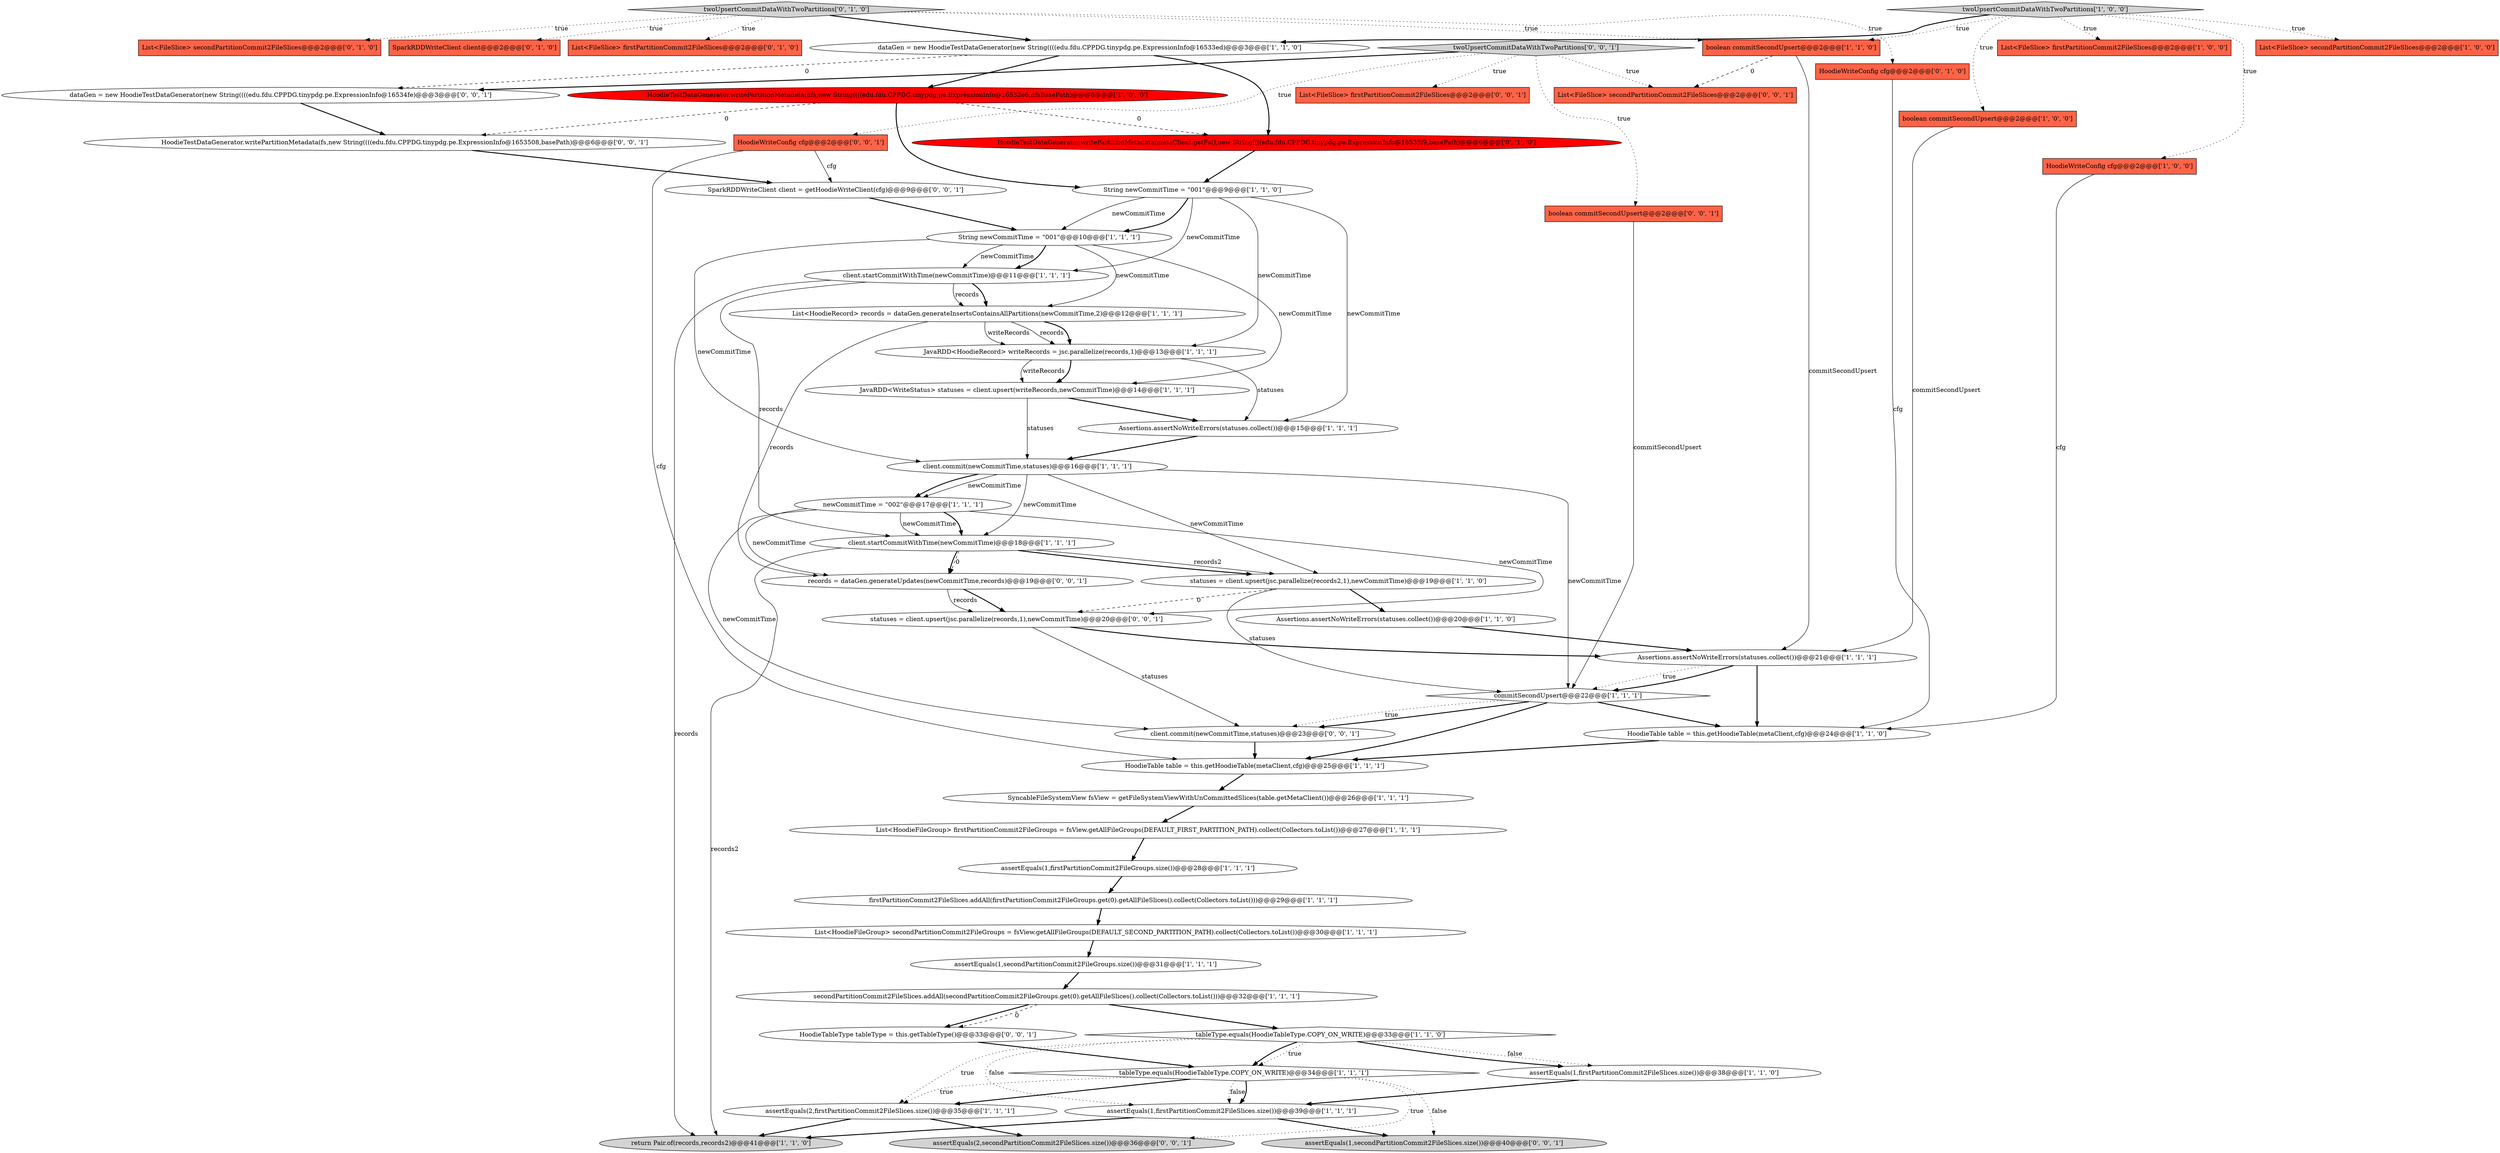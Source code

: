 digraph {
30 [style = filled, label = "client.commit(newCommitTime,statuses)@@@16@@@['1', '1', '1']", fillcolor = white, shape = ellipse image = "AAA0AAABBB1BBB"];
36 [style = filled, label = "JavaRDD<HoodieRecord> writeRecords = jsc.parallelize(records,1)@@@13@@@['1', '1', '1']", fillcolor = white, shape = ellipse image = "AAA0AAABBB1BBB"];
21 [style = filled, label = "Assertions.assertNoWriteErrors(statuses.collect())@@@20@@@['1', '1', '0']", fillcolor = white, shape = ellipse image = "AAA0AAABBB1BBB"];
40 [style = filled, label = "HoodieWriteConfig cfg@@@2@@@['0', '1', '0']", fillcolor = tomato, shape = box image = "AAA0AAABBB2BBB"];
47 [style = filled, label = "boolean commitSecondUpsert@@@2@@@['0', '0', '1']", fillcolor = tomato, shape = box image = "AAA0AAABBB3BBB"];
10 [style = filled, label = "List<HoodieRecord> records = dataGen.generateInsertsContainsAllPartitions(newCommitTime,2)@@@12@@@['1', '1', '1']", fillcolor = white, shape = ellipse image = "AAA0AAABBB1BBB"];
46 [style = filled, label = "HoodieTableType tableType = this.getTableType()@@@33@@@['0', '0', '1']", fillcolor = white, shape = ellipse image = "AAA0AAABBB3BBB"];
9 [style = filled, label = "List<FileSlice> firstPartitionCommit2FileSlices@@@2@@@['1', '0', '0']", fillcolor = tomato, shape = box image = "AAA0AAABBB1BBB"];
49 [style = filled, label = "assertEquals(1,secondPartitionCommit2FileSlices.size())@@@40@@@['0', '0', '1']", fillcolor = lightgray, shape = ellipse image = "AAA0AAABBB3BBB"];
54 [style = filled, label = "twoUpsertCommitDataWithTwoPartitions['0', '0', '1']", fillcolor = lightgray, shape = diamond image = "AAA0AAABBB3BBB"];
55 [style = filled, label = "List<FileSlice> secondPartitionCommit2FileSlices@@@2@@@['0', '0', '1']", fillcolor = tomato, shape = box image = "AAA0AAABBB3BBB"];
2 [style = filled, label = "assertEquals(1,firstPartitionCommit2FileSlices.size())@@@38@@@['1', '1', '0']", fillcolor = white, shape = ellipse image = "AAA0AAABBB1BBB"];
42 [style = filled, label = "twoUpsertCommitDataWithTwoPartitions['0', '1', '0']", fillcolor = lightgray, shape = diamond image = "AAA0AAABBB2BBB"];
17 [style = filled, label = "statuses = client.upsert(jsc.parallelize(records2,1),newCommitTime)@@@19@@@['1', '1', '0']", fillcolor = white, shape = ellipse image = "AAA0AAABBB1BBB"];
43 [style = filled, label = "statuses = client.upsert(jsc.parallelize(records,1),newCommitTime)@@@20@@@['0', '0', '1']", fillcolor = white, shape = ellipse image = "AAA0AAABBB3BBB"];
1 [style = filled, label = "Assertions.assertNoWriteErrors(statuses.collect())@@@15@@@['1', '1', '1']", fillcolor = white, shape = ellipse image = "AAA0AAABBB1BBB"];
51 [style = filled, label = "List<FileSlice> firstPartitionCommit2FileSlices@@@2@@@['0', '0', '1']", fillcolor = tomato, shape = box image = "AAA0AAABBB3BBB"];
16 [style = filled, label = "newCommitTime = \"002\"@@@17@@@['1', '1', '1']", fillcolor = white, shape = ellipse image = "AAA0AAABBB1BBB"];
14 [style = filled, label = "secondPartitionCommit2FileSlices.addAll(secondPartitionCommit2FileGroups.get(0).getAllFileSlices().collect(Collectors.toList()))@@@32@@@['1', '1', '1']", fillcolor = white, shape = ellipse image = "AAA0AAABBB1BBB"];
48 [style = filled, label = "SparkRDDWriteClient client = getHoodieWriteClient(cfg)@@@9@@@['0', '0', '1']", fillcolor = white, shape = ellipse image = "AAA0AAABBB3BBB"];
23 [style = filled, label = "firstPartitionCommit2FileSlices.addAll(firstPartitionCommit2FileGroups.get(0).getAllFileSlices().collect(Collectors.toList()))@@@29@@@['1', '1', '1']", fillcolor = white, shape = ellipse image = "AAA0AAABBB1BBB"];
37 [style = filled, label = "List<FileSlice> secondPartitionCommit2FileSlices@@@2@@@['0', '1', '0']", fillcolor = tomato, shape = box image = "AAA0AAABBB2BBB"];
6 [style = filled, label = "boolean commitSecondUpsert@@@2@@@['1', '0', '0']", fillcolor = tomato, shape = box image = "AAA0AAABBB1BBB"];
5 [style = filled, label = "List<HoodieFileGroup> secondPartitionCommit2FileGroups = fsView.getAllFileGroups(DEFAULT_SECOND_PARTITION_PATH).collect(Collectors.toList())@@@30@@@['1', '1', '1']", fillcolor = white, shape = ellipse image = "AAA0AAABBB1BBB"];
15 [style = filled, label = "client.startCommitWithTime(newCommitTime)@@@11@@@['1', '1', '1']", fillcolor = white, shape = ellipse image = "AAA0AAABBB1BBB"];
39 [style = filled, label = "SparkRDDWriteClient client@@@2@@@['0', '1', '0']", fillcolor = tomato, shape = box image = "AAA0AAABBB2BBB"];
29 [style = filled, label = "JavaRDD<WriteStatus> statuses = client.upsert(writeRecords,newCommitTime)@@@14@@@['1', '1', '1']", fillcolor = white, shape = ellipse image = "AAA0AAABBB1BBB"];
33 [style = filled, label = "assertEquals(2,firstPartitionCommit2FileSlices.size())@@@35@@@['1', '1', '1']", fillcolor = white, shape = ellipse image = "AAA0AAABBB1BBB"];
0 [style = filled, label = "assertEquals(1,secondPartitionCommit2FileGroups.size())@@@31@@@['1', '1', '1']", fillcolor = white, shape = ellipse image = "AAA0AAABBB1BBB"];
25 [style = filled, label = "assertEquals(1,firstPartitionCommit2FileSlices.size())@@@39@@@['1', '1', '1']", fillcolor = white, shape = ellipse image = "AAA0AAABBB1BBB"];
7 [style = filled, label = "tableType.equals(HoodieTableType.COPY_ON_WRITE)@@@34@@@['1', '1', '1']", fillcolor = white, shape = diamond image = "AAA0AAABBB1BBB"];
19 [style = filled, label = "HoodieWriteConfig cfg@@@2@@@['1', '0', '0']", fillcolor = tomato, shape = box image = "AAA0AAABBB1BBB"];
26 [style = filled, label = "commitSecondUpsert@@@22@@@['1', '1', '1']", fillcolor = white, shape = diamond image = "AAA0AAABBB1BBB"];
31 [style = filled, label = "Assertions.assertNoWriteErrors(statuses.collect())@@@21@@@['1', '1', '1']", fillcolor = white, shape = ellipse image = "AAA0AAABBB1BBB"];
56 [style = filled, label = "assertEquals(2,secondPartitionCommit2FileSlices.size())@@@36@@@['0', '0', '1']", fillcolor = lightgray, shape = ellipse image = "AAA0AAABBB3BBB"];
52 [style = filled, label = "HoodieWriteConfig cfg@@@2@@@['0', '0', '1']", fillcolor = tomato, shape = box image = "AAA0AAABBB3BBB"];
13 [style = filled, label = "List<HoodieFileGroup> firstPartitionCommit2FileGroups = fsView.getAllFileGroups(DEFAULT_FIRST_PARTITION_PATH).collect(Collectors.toList())@@@27@@@['1', '1', '1']", fillcolor = white, shape = ellipse image = "AAA0AAABBB1BBB"];
35 [style = filled, label = "client.startCommitWithTime(newCommitTime)@@@18@@@['1', '1', '1']", fillcolor = white, shape = ellipse image = "AAA0AAABBB1BBB"];
50 [style = filled, label = "HoodieTestDataGenerator.writePartitionMetadata(fs,new String((((edu.fdu.CPPDG.tinypdg.pe.ExpressionInfo@1653508,basePath)@@@6@@@['0', '0', '1']", fillcolor = white, shape = ellipse image = "AAA0AAABBB3BBB"];
22 [style = filled, label = "HoodieTable table = this.getHoodieTable(metaClient,cfg)@@@24@@@['1', '1', '0']", fillcolor = white, shape = ellipse image = "AAA0AAABBB1BBB"];
11 [style = filled, label = "List<FileSlice> secondPartitionCommit2FileSlices@@@2@@@['1', '0', '0']", fillcolor = tomato, shape = box image = "AAA0AAABBB1BBB"];
28 [style = filled, label = "String newCommitTime = \"001\"@@@10@@@['1', '1', '1']", fillcolor = white, shape = ellipse image = "AAA0AAABBB1BBB"];
3 [style = filled, label = "assertEquals(1,firstPartitionCommit2FileGroups.size())@@@28@@@['1', '1', '1']", fillcolor = white, shape = ellipse image = "AAA0AAABBB1BBB"];
18 [style = filled, label = "String newCommitTime = \"001\"@@@9@@@['1', '1', '0']", fillcolor = white, shape = ellipse image = "AAA0AAABBB1BBB"];
8 [style = filled, label = "dataGen = new HoodieTestDataGenerator(new String((((edu.fdu.CPPDG.tinypdg.pe.ExpressionInfo@16533ed)@@@3@@@['1', '1', '0']", fillcolor = white, shape = ellipse image = "AAA0AAABBB1BBB"];
12 [style = filled, label = "SyncableFileSystemView fsView = getFileSystemViewWithUnCommittedSlices(table.getMetaClient())@@@26@@@['1', '1', '1']", fillcolor = white, shape = ellipse image = "AAA0AAABBB1BBB"];
44 [style = filled, label = "dataGen = new HoodieTestDataGenerator(new String((((edu.fdu.CPPDG.tinypdg.pe.ExpressionInfo@16534fe)@@@3@@@['0', '0', '1']", fillcolor = white, shape = ellipse image = "AAA0AAABBB3BBB"];
32 [style = filled, label = "return Pair.of(records,records2)@@@41@@@['1', '1', '0']", fillcolor = lightgray, shape = ellipse image = "AAA0AAABBB1BBB"];
20 [style = filled, label = "HoodieTable table = this.getHoodieTable(metaClient,cfg)@@@25@@@['1', '1', '1']", fillcolor = white, shape = ellipse image = "AAA0AAABBB1BBB"];
45 [style = filled, label = "records = dataGen.generateUpdates(newCommitTime,records)@@@19@@@['0', '0', '1']", fillcolor = white, shape = ellipse image = "AAA0AAABBB3BBB"];
34 [style = filled, label = "tableType.equals(HoodieTableType.COPY_ON_WRITE)@@@33@@@['1', '1', '0']", fillcolor = white, shape = diamond image = "AAA0AAABBB1BBB"];
27 [style = filled, label = "HoodieTestDataGenerator.writePartitionMetadata(dfs,new String((((edu.fdu.CPPDG.tinypdg.pe.ExpressionInfo@16532e6,dfsBasePath)@@@6@@@['1', '0', '0']", fillcolor = red, shape = ellipse image = "AAA1AAABBB1BBB"];
24 [style = filled, label = "boolean commitSecondUpsert@@@2@@@['1', '1', '0']", fillcolor = tomato, shape = box image = "AAA0AAABBB1BBB"];
53 [style = filled, label = "client.commit(newCommitTime,statuses)@@@23@@@['0', '0', '1']", fillcolor = white, shape = ellipse image = "AAA0AAABBB3BBB"];
38 [style = filled, label = "HoodieTestDataGenerator.writePartitionMetadata(metaClient.getFs(),new String((((edu.fdu.CPPDG.tinypdg.pe.ExpressionInfo@16533f9,basePath)@@@6@@@['0', '1', '0']", fillcolor = red, shape = ellipse image = "AAA1AAABBB2BBB"];
41 [style = filled, label = "List<FileSlice> firstPartitionCommit2FileSlices@@@2@@@['0', '1', '0']", fillcolor = tomato, shape = box image = "AAA0AAABBB2BBB"];
4 [style = filled, label = "twoUpsertCommitDataWithTwoPartitions['1', '0', '0']", fillcolor = lightgray, shape = diamond image = "AAA0AAABBB1BBB"];
25->49 [style = bold, label=""];
27->38 [style = dashed, label="0"];
15->10 [style = bold, label=""];
16->43 [style = solid, label="newCommitTime"];
36->29 [style = bold, label=""];
7->25 [style = dotted, label="false"];
7->33 [style = dotted, label="true"];
36->1 [style = solid, label="statuses"];
1->30 [style = bold, label=""];
26->22 [style = bold, label=""];
10->36 [style = solid, label="writeRecords"];
54->52 [style = dotted, label="true"];
34->2 [style = dotted, label="false"];
54->51 [style = dotted, label="true"];
0->14 [style = bold, label=""];
21->31 [style = bold, label=""];
45->43 [style = bold, label=""];
5->0 [style = bold, label=""];
34->2 [style = bold, label=""];
14->46 [style = bold, label=""];
46->7 [style = bold, label=""];
15->35 [style = solid, label="records"];
24->31 [style = solid, label="commitSecondUpsert"];
35->45 [style = bold, label=""];
33->56 [style = bold, label=""];
4->8 [style = bold, label=""];
4->24 [style = dotted, label="true"];
52->20 [style = solid, label="cfg"];
29->1 [style = bold, label=""];
8->27 [style = bold, label=""];
2->25 [style = bold, label=""];
17->21 [style = bold, label=""];
18->28 [style = solid, label="newCommitTime"];
10->36 [style = solid, label="records"];
17->43 [style = dashed, label="0"];
53->20 [style = bold, label=""];
44->50 [style = bold, label=""];
45->43 [style = solid, label="records"];
34->25 [style = dotted, label="false"];
7->49 [style = dotted, label="false"];
34->7 [style = dotted, label="true"];
24->55 [style = dashed, label="0"];
18->28 [style = bold, label=""];
8->38 [style = bold, label=""];
42->24 [style = dotted, label="true"];
30->16 [style = solid, label="newCommitTime"];
35->32 [style = solid, label="records2"];
7->33 [style = bold, label=""];
26->53 [style = dotted, label="true"];
3->23 [style = bold, label=""];
38->18 [style = bold, label=""];
22->20 [style = bold, label=""];
30->26 [style = solid, label="newCommitTime"];
54->44 [style = bold, label=""];
35->17 [style = bold, label=""];
48->28 [style = bold, label=""];
47->26 [style = solid, label="commitSecondUpsert"];
27->50 [style = dashed, label="0"];
26->20 [style = bold, label=""];
42->39 [style = dotted, label="true"];
27->18 [style = bold, label=""];
23->5 [style = bold, label=""];
19->22 [style = solid, label="cfg"];
36->29 [style = solid, label="writeRecords"];
26->53 [style = bold, label=""];
28->30 [style = solid, label="newCommitTime"];
42->8 [style = bold, label=""];
28->29 [style = solid, label="newCommitTime"];
16->35 [style = solid, label="newCommitTime"];
4->11 [style = dotted, label="true"];
15->10 [style = solid, label="records"];
52->48 [style = solid, label="cfg"];
30->17 [style = solid, label="newCommitTime"];
50->48 [style = bold, label=""];
14->46 [style = dashed, label="0"];
42->40 [style = dotted, label="true"];
16->45 [style = solid, label="newCommitTime"];
35->45 [style = dashed, label="0"];
42->41 [style = dotted, label="true"];
12->13 [style = bold, label=""];
31->26 [style = bold, label=""];
30->35 [style = solid, label="newCommitTime"];
34->33 [style = dotted, label="true"];
33->32 [style = bold, label=""];
8->44 [style = dashed, label="0"];
17->26 [style = solid, label="statuses"];
28->10 [style = solid, label="newCommitTime"];
18->1 [style = solid, label="newCommitTime"];
28->15 [style = solid, label="newCommitTime"];
43->31 [style = bold, label=""];
4->19 [style = dotted, label="true"];
4->6 [style = dotted, label="true"];
28->15 [style = bold, label=""];
31->22 [style = bold, label=""];
10->45 [style = solid, label="records"];
15->32 [style = solid, label="records"];
29->30 [style = solid, label="statuses"];
40->22 [style = solid, label="cfg"];
25->32 [style = bold, label=""];
34->7 [style = bold, label=""];
14->34 [style = bold, label=""];
18->15 [style = solid, label="newCommitTime"];
10->36 [style = bold, label=""];
43->53 [style = solid, label="statuses"];
35->17 [style = solid, label="records2"];
7->56 [style = dotted, label="true"];
13->3 [style = bold, label=""];
54->47 [style = dotted, label="true"];
31->26 [style = dotted, label="true"];
16->53 [style = solid, label="newCommitTime"];
20->12 [style = bold, label=""];
7->25 [style = bold, label=""];
18->36 [style = solid, label="newCommitTime"];
54->55 [style = dotted, label="true"];
16->35 [style = bold, label=""];
4->9 [style = dotted, label="true"];
30->16 [style = bold, label=""];
6->31 [style = solid, label="commitSecondUpsert"];
42->37 [style = dotted, label="true"];
}

